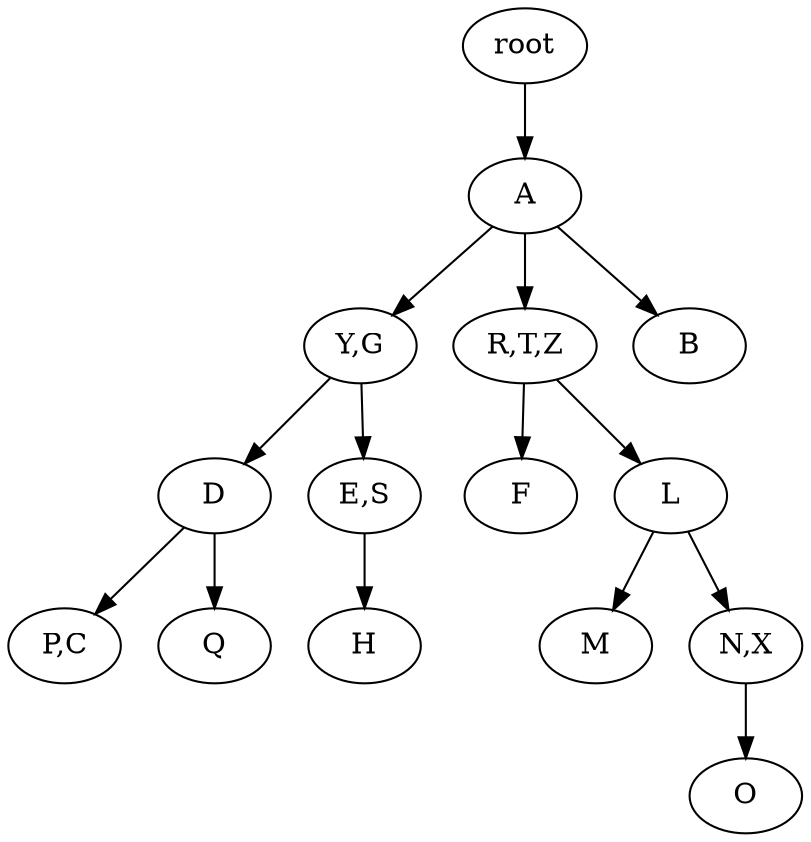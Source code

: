 strict digraph G {
	graph [name=G];
	0	 [label=root];
	1	 [label=A];
	0 -> 1;
	2	 [label="Y,G"];
	1 -> 2;
	3	 [label="R,T,Z"];
	1 -> 3;
	7	 [label=B];
	1 -> 7;
	4	 [label=D];
	2 -> 4;
	5	 [label="E,S"];
	2 -> 5;
	6	 [label=F];
	3 -> 6;
	10	 [label=L];
	3 -> 10;
	14	 [label="P,C"];
	4 -> 14;
	15	 [label=Q];
	4 -> 15;
	8	 [label=H];
	5 -> 8;
	11	 [label=M];
	10 -> 11;
	12	 [label="N,X"];
	10 -> 12;
	13	 [label=O];
	12 -> 13;
}
